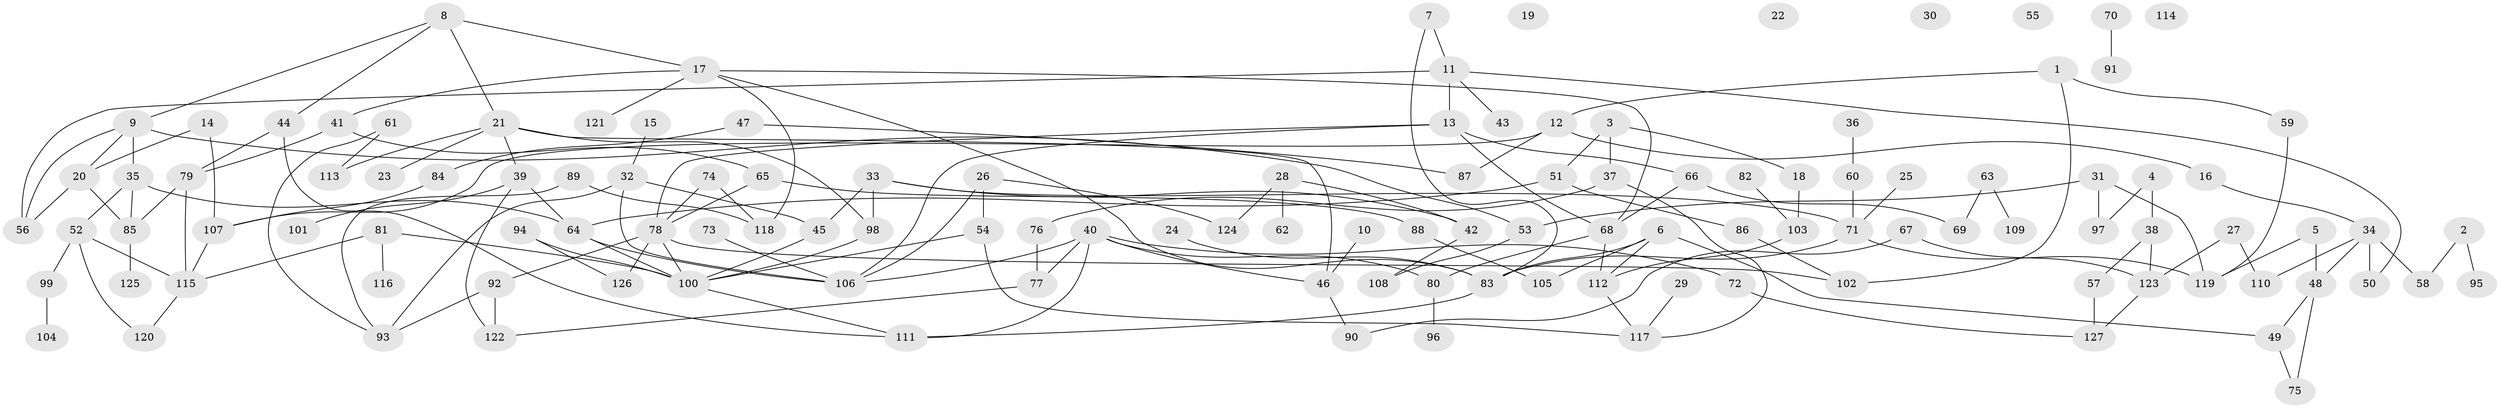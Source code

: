 // Generated by graph-tools (version 1.1) at 2025/13/03/09/25 04:13:04]
// undirected, 127 vertices, 173 edges
graph export_dot {
graph [start="1"]
  node [color=gray90,style=filled];
  1;
  2;
  3;
  4;
  5;
  6;
  7;
  8;
  9;
  10;
  11;
  12;
  13;
  14;
  15;
  16;
  17;
  18;
  19;
  20;
  21;
  22;
  23;
  24;
  25;
  26;
  27;
  28;
  29;
  30;
  31;
  32;
  33;
  34;
  35;
  36;
  37;
  38;
  39;
  40;
  41;
  42;
  43;
  44;
  45;
  46;
  47;
  48;
  49;
  50;
  51;
  52;
  53;
  54;
  55;
  56;
  57;
  58;
  59;
  60;
  61;
  62;
  63;
  64;
  65;
  66;
  67;
  68;
  69;
  70;
  71;
  72;
  73;
  74;
  75;
  76;
  77;
  78;
  79;
  80;
  81;
  82;
  83;
  84;
  85;
  86;
  87;
  88;
  89;
  90;
  91;
  92;
  93;
  94;
  95;
  96;
  97;
  98;
  99;
  100;
  101;
  102;
  103;
  104;
  105;
  106;
  107;
  108;
  109;
  110;
  111;
  112;
  113;
  114;
  115;
  116;
  117;
  118;
  119;
  120;
  121;
  122;
  123;
  124;
  125;
  126;
  127;
  1 -- 12;
  1 -- 59;
  1 -- 102;
  2 -- 58;
  2 -- 95;
  3 -- 18;
  3 -- 37;
  3 -- 51;
  4 -- 38;
  4 -- 97;
  5 -- 48;
  5 -- 119;
  6 -- 49;
  6 -- 83;
  6 -- 105;
  6 -- 112;
  7 -- 11;
  7 -- 83;
  8 -- 9;
  8 -- 17;
  8 -- 21;
  8 -- 44;
  9 -- 20;
  9 -- 35;
  9 -- 53;
  9 -- 56;
  10 -- 46;
  11 -- 13;
  11 -- 43;
  11 -- 50;
  11 -- 56;
  12 -- 16;
  12 -- 87;
  12 -- 107;
  13 -- 66;
  13 -- 68;
  13 -- 78;
  13 -- 106;
  14 -- 20;
  14 -- 107;
  15 -- 32;
  16 -- 34;
  17 -- 41;
  17 -- 68;
  17 -- 83;
  17 -- 118;
  17 -- 121;
  18 -- 103;
  20 -- 56;
  20 -- 85;
  21 -- 23;
  21 -- 39;
  21 -- 46;
  21 -- 98;
  21 -- 113;
  24 -- 83;
  25 -- 71;
  26 -- 54;
  26 -- 106;
  26 -- 124;
  27 -- 110;
  27 -- 123;
  28 -- 42;
  28 -- 62;
  28 -- 124;
  29 -- 117;
  31 -- 53;
  31 -- 97;
  31 -- 119;
  32 -- 45;
  32 -- 93;
  32 -- 106;
  33 -- 42;
  33 -- 45;
  33 -- 71;
  33 -- 98;
  34 -- 48;
  34 -- 50;
  34 -- 58;
  34 -- 110;
  35 -- 52;
  35 -- 64;
  35 -- 85;
  36 -- 60;
  37 -- 76;
  37 -- 117;
  38 -- 57;
  38 -- 123;
  39 -- 64;
  39 -- 101;
  39 -- 122;
  40 -- 46;
  40 -- 72;
  40 -- 77;
  40 -- 80;
  40 -- 106;
  40 -- 111;
  41 -- 65;
  41 -- 79;
  42 -- 108;
  44 -- 79;
  44 -- 111;
  45 -- 100;
  46 -- 90;
  47 -- 84;
  47 -- 87;
  48 -- 49;
  48 -- 75;
  49 -- 75;
  51 -- 64;
  51 -- 86;
  52 -- 99;
  52 -- 115;
  52 -- 120;
  53 -- 108;
  54 -- 100;
  54 -- 117;
  57 -- 127;
  59 -- 119;
  60 -- 71;
  61 -- 93;
  61 -- 113;
  63 -- 69;
  63 -- 109;
  64 -- 100;
  64 -- 106;
  65 -- 78;
  65 -- 88;
  66 -- 68;
  66 -- 69;
  67 -- 90;
  67 -- 123;
  68 -- 80;
  68 -- 112;
  70 -- 91;
  71 -- 83;
  71 -- 119;
  72 -- 127;
  73 -- 106;
  74 -- 78;
  74 -- 118;
  76 -- 77;
  77 -- 122;
  78 -- 92;
  78 -- 100;
  78 -- 102;
  78 -- 126;
  79 -- 85;
  79 -- 115;
  80 -- 96;
  81 -- 100;
  81 -- 115;
  81 -- 116;
  82 -- 103;
  83 -- 111;
  84 -- 107;
  85 -- 125;
  86 -- 102;
  88 -- 105;
  89 -- 93;
  89 -- 118;
  92 -- 93;
  92 -- 122;
  94 -- 100;
  94 -- 126;
  98 -- 100;
  99 -- 104;
  100 -- 111;
  103 -- 112;
  107 -- 115;
  112 -- 117;
  115 -- 120;
  123 -- 127;
}
